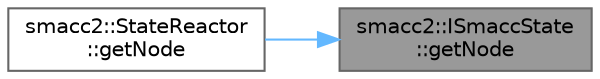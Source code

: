 digraph "smacc2::ISmaccState::getNode"
{
 // LATEX_PDF_SIZE
  bgcolor="transparent";
  edge [fontname=Helvetica,fontsize=10,labelfontname=Helvetica,labelfontsize=10];
  node [fontname=Helvetica,fontsize=10,shape=box,height=0.2,width=0.4];
  rankdir="RL";
  Node1 [label="smacc2::ISmaccState\l::getNode",height=0.2,width=0.4,color="gray40", fillcolor="grey60", style="filled", fontcolor="black",tooltip=" "];
  Node1 -> Node2 [dir="back",color="steelblue1",style="solid"];
  Node2 [label="smacc2::StateReactor\l::getNode",height=0.2,width=0.4,color="grey40", fillcolor="white", style="filled",URL="$classsmacc2_1_1StateReactor.html#acb7d2dd5a30b0dca90366f4f791c7d5d",tooltip=" "];
}
